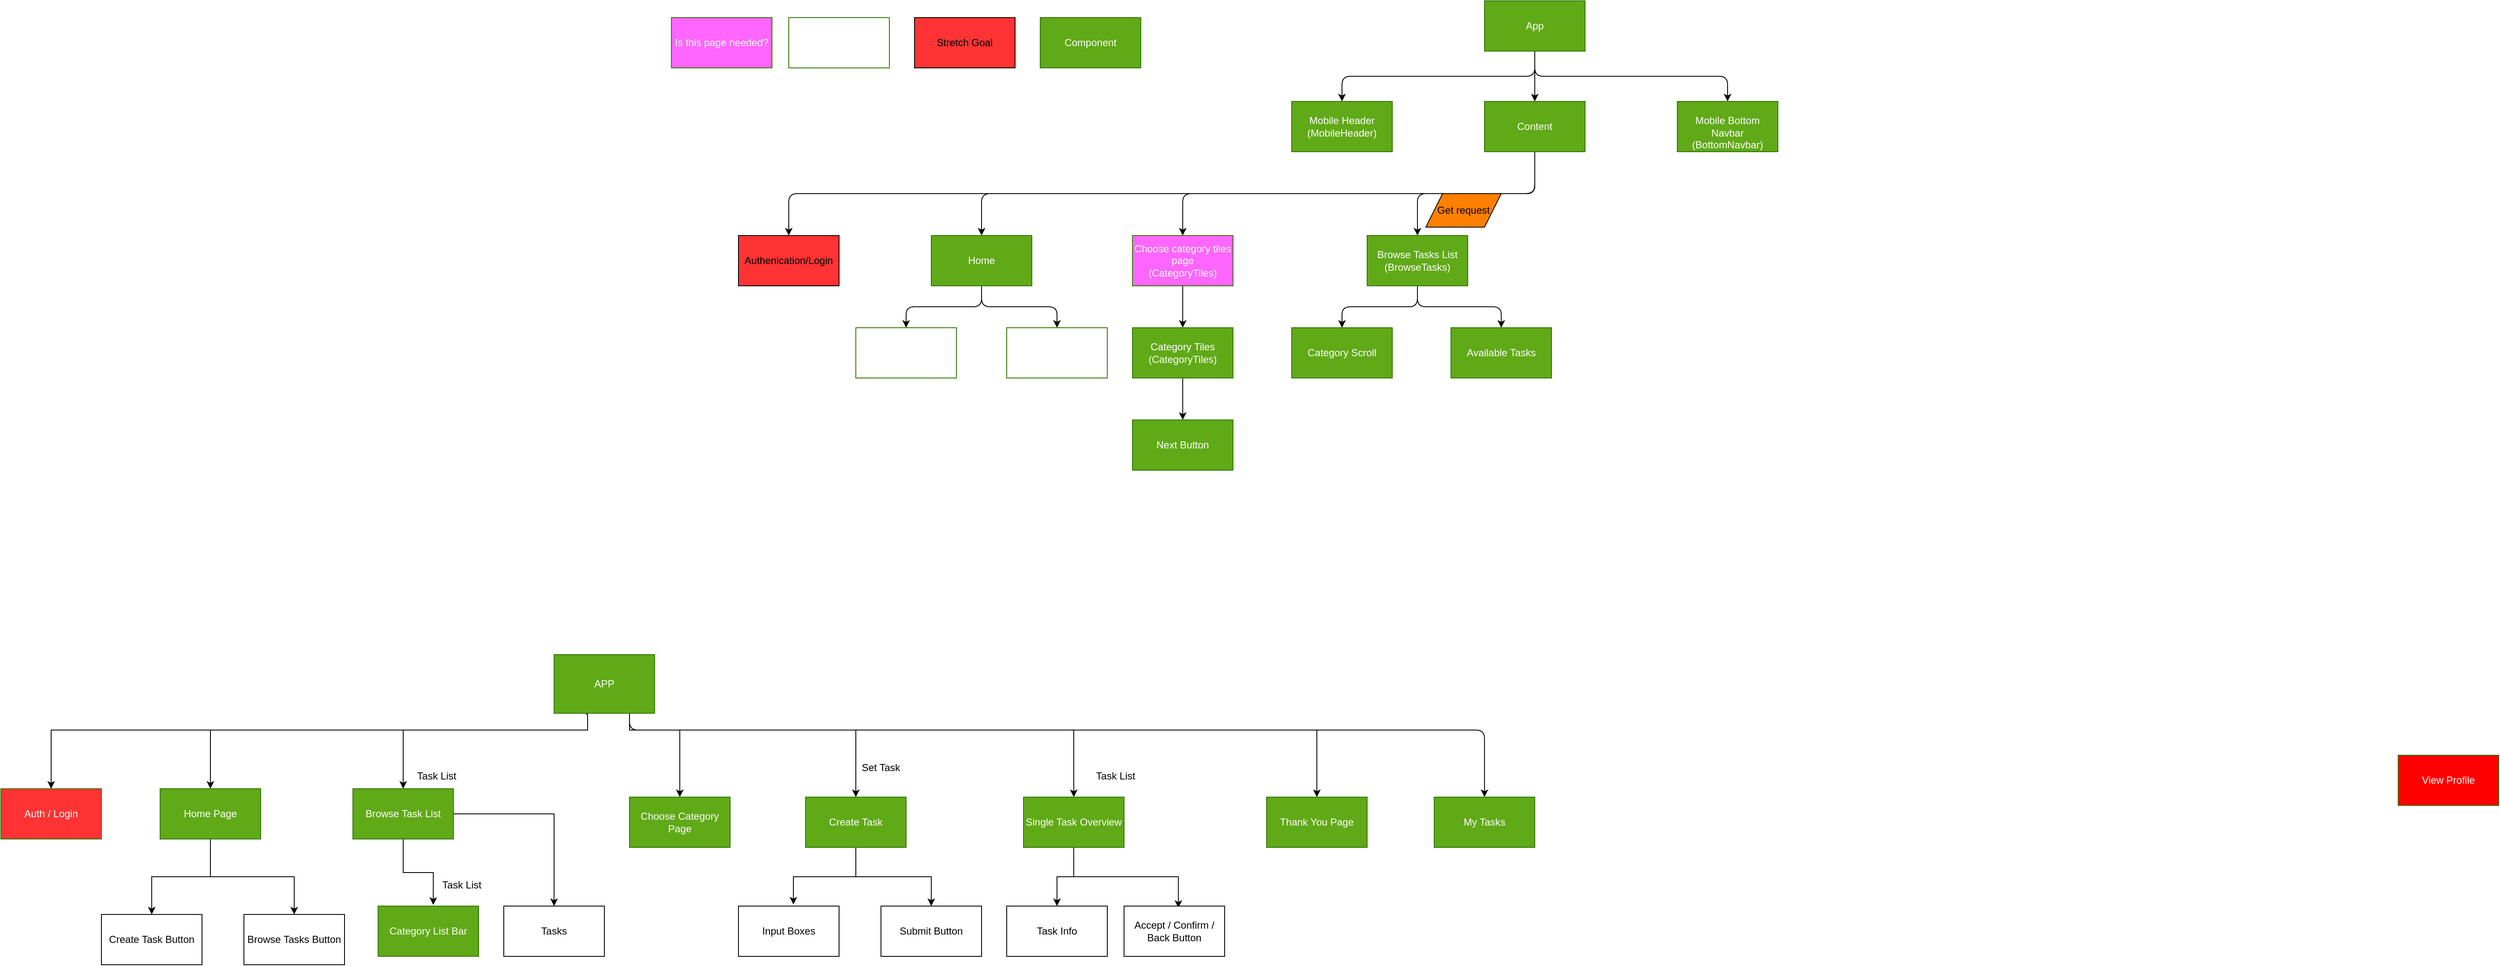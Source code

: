 <mxfile>
    <diagram id="rWSGf-dNv_oNmWu9gTjf" name="Page-1">
        <mxGraphModel dx="2726" dy="1765" grid="1" gridSize="10" guides="1" tooltips="1" connect="1" arrows="1" fold="1" page="1" pageScale="1" pageWidth="827" pageHeight="1169" math="0" shadow="0">
            <root>
                <mxCell id="0"/>
                <mxCell id="1" parent="0"/>
                <mxCell id="2" style="edgeStyle=orthogonalEdgeStyle;rounded=0;orthogonalLoop=1;jettySize=auto;html=1;entryX=0.5;entryY=0;entryDx=0;entryDy=0;exitX=0.322;exitY=1.027;exitDx=0;exitDy=0;exitPerimeter=0;" parent="1" source="9" target="12" edge="1">
                    <mxGeometry relative="1" as="geometry">
                        <mxPoint x="-780" y="710" as="targetPoint"/>
                        <Array as="points">
                            <mxPoint x="-691" y="622"/>
                            <mxPoint x="-690" y="650"/>
                            <mxPoint x="-1140" y="650"/>
                        </Array>
                    </mxGeometry>
                </mxCell>
                <mxCell id="3" value="" style="edgeStyle=orthogonalEdgeStyle;rounded=0;orthogonalLoop=1;jettySize=auto;html=1;" parent="1" source="9" target="17" edge="1">
                    <mxGeometry relative="1" as="geometry">
                        <Array as="points">
                            <mxPoint x="-690" y="650"/>
                            <mxPoint x="-910" y="650"/>
                        </Array>
                    </mxGeometry>
                </mxCell>
                <mxCell id="4" style="edgeStyle=orthogonalEdgeStyle;rounded=0;orthogonalLoop=1;jettySize=auto;html=1;" parent="1" source="9" target="20" edge="1">
                    <mxGeometry relative="1" as="geometry">
                        <Array as="points">
                            <mxPoint x="-640" y="650"/>
                            <mxPoint x="-370" y="650"/>
                        </Array>
                    </mxGeometry>
                </mxCell>
                <mxCell id="5" style="edgeStyle=orthogonalEdgeStyle;rounded=0;orthogonalLoop=1;jettySize=auto;html=1;entryX=0.5;entryY=0;entryDx=0;entryDy=0;" parent="1" source="9" target="28" edge="1">
                    <mxGeometry relative="1" as="geometry">
                        <Array as="points">
                            <mxPoint x="-640" y="650"/>
                            <mxPoint x="-110" y="650"/>
                        </Array>
                    </mxGeometry>
                </mxCell>
                <mxCell id="6" style="edgeStyle=orthogonalEdgeStyle;rounded=0;orthogonalLoop=1;jettySize=auto;html=1;" parent="1" source="9" target="34" edge="1">
                    <mxGeometry relative="1" as="geometry">
                        <Array as="points">
                            <mxPoint x="-640" y="650"/>
                            <mxPoint x="180" y="650"/>
                        </Array>
                    </mxGeometry>
                </mxCell>
                <mxCell id="7" style="edgeStyle=orthogonalEdgeStyle;rounded=0;orthogonalLoop=1;jettySize=auto;html=1;entryX=0.5;entryY=0;entryDx=0;entryDy=0;" parent="1" source="9" target="35" edge="1">
                    <mxGeometry relative="1" as="geometry">
                        <Array as="points">
                            <mxPoint x="-690" y="650"/>
                            <mxPoint x="-1330" y="650"/>
                        </Array>
                    </mxGeometry>
                </mxCell>
                <mxCell id="8" style="edgeStyle=orthogonalEdgeStyle;rounded=0;orthogonalLoop=1;jettySize=auto;html=1;" parent="1" source="9" target="36" edge="1">
                    <mxGeometry relative="1" as="geometry">
                        <Array as="points">
                            <mxPoint x="-640" y="650"/>
                            <mxPoint x="-580" y="650"/>
                        </Array>
                    </mxGeometry>
                </mxCell>
                <mxCell id="52" style="edgeStyle=orthogonalEdgeStyle;html=1;exitX=0.75;exitY=1;exitDx=0;exitDy=0;entryX=0.5;entryY=0;entryDx=0;entryDy=0;" edge="1" parent="1" source="9" target="39">
                    <mxGeometry relative="1" as="geometry">
                        <Array as="points">
                            <mxPoint x="-640" y="650"/>
                            <mxPoint x="380" y="650"/>
                        </Array>
                    </mxGeometry>
                </mxCell>
                <mxCell id="9" value="APP" style="rounded=0;whiteSpace=wrap;html=1;fillColor=#60a917;fontColor=#ffffff;strokeColor=#2D7600;" parent="1" vertex="1">
                    <mxGeometry x="-730" y="560" width="120" height="70" as="geometry"/>
                </mxCell>
                <mxCell id="10" style="edgeStyle=orthogonalEdgeStyle;rounded=0;orthogonalLoop=1;jettySize=auto;html=1;" parent="1" source="12" target="13" edge="1">
                    <mxGeometry relative="1" as="geometry"/>
                </mxCell>
                <mxCell id="11" style="edgeStyle=orthogonalEdgeStyle;rounded=0;orthogonalLoop=1;jettySize=auto;html=1;" parent="1" source="12" target="14" edge="1">
                    <mxGeometry relative="1" as="geometry"/>
                </mxCell>
                <mxCell id="12" value="Home Page" style="rounded=0;whiteSpace=wrap;html=1;fillColor=#60a917;fontColor=#ffffff;strokeColor=#2D7600;" parent="1" vertex="1">
                    <mxGeometry x="-1200" y="720" width="120" height="60" as="geometry"/>
                </mxCell>
                <mxCell id="13" value="Create Task Button" style="rounded=0;whiteSpace=wrap;html=1;" parent="1" vertex="1">
                    <mxGeometry x="-1270" y="870" width="120" height="60" as="geometry"/>
                </mxCell>
                <mxCell id="14" value="Browse Tasks Button" style="rounded=0;whiteSpace=wrap;html=1;" parent="1" vertex="1">
                    <mxGeometry x="-1100" y="870" width="120" height="60" as="geometry"/>
                </mxCell>
                <mxCell id="15" style="edgeStyle=orthogonalEdgeStyle;rounded=0;orthogonalLoop=1;jettySize=auto;html=1;entryX=0.5;entryY=0;entryDx=0;entryDy=0;" parent="1" source="17" target="21" edge="1">
                    <mxGeometry relative="1" as="geometry"/>
                </mxCell>
                <mxCell id="16" style="edgeStyle=orthogonalEdgeStyle;rounded=0;orthogonalLoop=1;jettySize=auto;html=1;entryX=0.549;entryY=-0.023;entryDx=0;entryDy=0;entryPerimeter=0;" parent="1" source="17" target="24" edge="1">
                    <mxGeometry relative="1" as="geometry"/>
                </mxCell>
                <mxCell id="17" value="Browse Task List" style="rounded=0;whiteSpace=wrap;html=1;fillColor=#60a917;fontColor=#ffffff;strokeColor=#2D7600;" parent="1" vertex="1">
                    <mxGeometry x="-970" y="720" width="120" height="60" as="geometry"/>
                </mxCell>
                <mxCell id="18" style="edgeStyle=orthogonalEdgeStyle;rounded=0;orthogonalLoop=1;jettySize=auto;html=1;entryX=0.5;entryY=0;entryDx=0;entryDy=0;" parent="1" source="20" target="31" edge="1">
                    <mxGeometry relative="1" as="geometry"/>
                </mxCell>
                <mxCell id="19" style="edgeStyle=orthogonalEdgeStyle;rounded=0;orthogonalLoop=1;jettySize=auto;html=1;entryX=0.546;entryY=-0.031;entryDx=0;entryDy=0;entryPerimeter=0;" parent="1" source="20" target="32" edge="1">
                    <mxGeometry relative="1" as="geometry"/>
                </mxCell>
                <mxCell id="20" value="Create Task" style="rounded=0;whiteSpace=wrap;html=1;fillColor=#60a917;fontColor=#ffffff;strokeColor=#2D7600;" parent="1" vertex="1">
                    <mxGeometry x="-430" y="730" width="120" height="60" as="geometry"/>
                </mxCell>
                <mxCell id="21" value="Tasks" style="rounded=0;whiteSpace=wrap;html=1;" parent="1" vertex="1">
                    <mxGeometry x="-790" y="860" width="120" height="60" as="geometry"/>
                </mxCell>
                <mxCell id="22" value="Task List" style="text;html=1;strokeColor=none;fillColor=none;align=center;verticalAlign=middle;whiteSpace=wrap;rounded=0;" parent="1" vertex="1">
                    <mxGeometry x="-900" y="690" width="60" height="30" as="geometry"/>
                </mxCell>
                <mxCell id="23" value="Set Task" style="text;html=1;strokeColor=none;fillColor=none;align=center;verticalAlign=middle;whiteSpace=wrap;rounded=0;" parent="1" vertex="1">
                    <mxGeometry x="-370" y="680" width="60" height="30" as="geometry"/>
                </mxCell>
                <mxCell id="24" value="Category List Bar" style="rounded=0;whiteSpace=wrap;html=1;fillColor=#60a917;fontColor=#ffffff;strokeColor=#2D7600;" parent="1" vertex="1">
                    <mxGeometry x="-940" y="860" width="120" height="60" as="geometry"/>
                </mxCell>
                <mxCell id="25" value="Task List" style="text;html=1;strokeColor=none;fillColor=none;align=center;verticalAlign=middle;whiteSpace=wrap;rounded=0;" parent="1" vertex="1">
                    <mxGeometry x="-870" y="820" width="60" height="30" as="geometry"/>
                </mxCell>
                <mxCell id="26" style="edgeStyle=orthogonalEdgeStyle;rounded=0;orthogonalLoop=1;jettySize=auto;html=1;entryX=0.5;entryY=0;entryDx=0;entryDy=0;" parent="1" source="28" target="29" edge="1">
                    <mxGeometry relative="1" as="geometry"/>
                </mxCell>
                <mxCell id="27" style="edgeStyle=orthogonalEdgeStyle;rounded=0;orthogonalLoop=1;jettySize=auto;html=1;entryX=0.54;entryY=0.036;entryDx=0;entryDy=0;entryPerimeter=0;" parent="1" source="28" target="30" edge="1">
                    <mxGeometry relative="1" as="geometry"/>
                </mxCell>
                <mxCell id="28" value="Single Task Overview" style="rounded=0;whiteSpace=wrap;html=1;fillColor=#60a917;fontColor=#ffffff;strokeColor=#2D7600;" parent="1" vertex="1">
                    <mxGeometry x="-170" y="730" width="120" height="60" as="geometry"/>
                </mxCell>
                <mxCell id="29" value="Task Info" style="rounded=0;whiteSpace=wrap;html=1;" parent="1" vertex="1">
                    <mxGeometry x="-190" y="860" width="120" height="60" as="geometry"/>
                </mxCell>
                <mxCell id="30" value="Accept / Confirm / Back Button" style="rounded=0;whiteSpace=wrap;html=1;" parent="1" vertex="1">
                    <mxGeometry x="-50" y="860" width="120" height="60" as="geometry"/>
                </mxCell>
                <mxCell id="31" value="Submit Button" style="rounded=0;whiteSpace=wrap;html=1;" parent="1" vertex="1">
                    <mxGeometry x="-340" y="860" width="120" height="60" as="geometry"/>
                </mxCell>
                <mxCell id="32" value="Input Boxes" style="rounded=0;whiteSpace=wrap;html=1;" parent="1" vertex="1">
                    <mxGeometry x="-510" y="860" width="120" height="60" as="geometry"/>
                </mxCell>
                <mxCell id="33" value="Task List" style="text;html=1;strokeColor=none;fillColor=none;align=center;verticalAlign=middle;whiteSpace=wrap;rounded=0;" parent="1" vertex="1">
                    <mxGeometry x="-90" y="690" width="60" height="30" as="geometry"/>
                </mxCell>
                <mxCell id="34" value="Thank You Page" style="rounded=0;whiteSpace=wrap;html=1;fillColor=#60a917;fontColor=#ffffff;strokeColor=#2D7600;" parent="1" vertex="1">
                    <mxGeometry x="120" y="730" width="120" height="60" as="geometry"/>
                </mxCell>
                <mxCell id="35" value="Auth / Login" style="rounded=0;whiteSpace=wrap;html=1;fillColor=#FF3333;fontColor=#ffffff;strokeColor=#2D7600;" parent="1" vertex="1">
                    <mxGeometry x="-1390" y="720" width="120" height="60" as="geometry"/>
                </mxCell>
                <mxCell id="36" value="Choose Category Page" style="rounded=0;whiteSpace=wrap;html=1;fillColor=#60a917;fontColor=#ffffff;strokeColor=#2D7600;" parent="1" vertex="1">
                    <mxGeometry x="-640" y="730" width="120" height="60" as="geometry"/>
                </mxCell>
                <mxCell id="39" value="My Tasks" style="rounded=0;whiteSpace=wrap;html=1;fillColor=#60a917;fontColor=#ffffff;strokeColor=#2D7600;" vertex="1" parent="1">
                    <mxGeometry x="320" y="730" width="120" height="60" as="geometry"/>
                </mxCell>
                <mxCell id="40" value="View Profile" style="rounded=0;whiteSpace=wrap;html=1;fillColor=#FF0000;fontColor=#ffffff;strokeColor=#2D7600;" vertex="1" parent="1">
                    <mxGeometry x="1470" y="680" width="120" height="60" as="geometry"/>
                </mxCell>
                <mxCell id="57" value="Stretch Goal" style="rounded=0;whiteSpace=wrap;html=1;fillColor=#FF3333;" vertex="1" parent="1">
                    <mxGeometry x="-300" y="-200" width="120" height="60" as="geometry"/>
                </mxCell>
                <mxCell id="69" style="edgeStyle=orthogonalEdgeStyle;html=1;entryX=0.5;entryY=0;entryDx=0;entryDy=0;" edge="1" parent="1" source="62" target="64">
                    <mxGeometry relative="1" as="geometry"/>
                </mxCell>
                <mxCell id="72" style="edgeStyle=orthogonalEdgeStyle;html=1;exitX=0.5;exitY=1;exitDx=0;exitDy=0;entryX=0.5;entryY=0;entryDx=0;entryDy=0;" edge="1" parent="1" source="62" target="67">
                    <mxGeometry relative="1" as="geometry"/>
                </mxCell>
                <mxCell id="73" style="edgeStyle=orthogonalEdgeStyle;html=1;exitX=0.5;exitY=1;exitDx=0;exitDy=0;entryX=0.5;entryY=0;entryDx=0;entryDy=0;" edge="1" parent="1" source="62" target="68">
                    <mxGeometry relative="1" as="geometry"/>
                </mxCell>
                <mxCell id="62" value="App" style="rounded=0;whiteSpace=wrap;html=1;fillColor=#60a917;fontColor=#ffffff;strokeColor=#2D7600;" vertex="1" parent="1">
                    <mxGeometry x="380" y="-220" width="120" height="60" as="geometry"/>
                </mxCell>
                <mxCell id="75" style="edgeStyle=orthogonalEdgeStyle;html=1;exitX=0.5;exitY=1;exitDx=0;exitDy=0;entryX=0.5;entryY=0;entryDx=0;entryDy=0;" edge="1" parent="1" source="64" target="74">
                    <mxGeometry relative="1" as="geometry"/>
                </mxCell>
                <mxCell id="80" style="edgeStyle=orthogonalEdgeStyle;html=1;exitX=0.5;exitY=1;exitDx=0;exitDy=0;entryX=0.5;entryY=0;entryDx=0;entryDy=0;" edge="1" parent="1" source="64" target="79">
                    <mxGeometry relative="1" as="geometry"/>
                </mxCell>
                <mxCell id="81" style="edgeStyle=orthogonalEdgeStyle;html=1;exitX=0.5;exitY=1;exitDx=0;exitDy=0;" edge="1" parent="1" source="64" target="76">
                    <mxGeometry relative="1" as="geometry"/>
                </mxCell>
                <mxCell id="91" style="edgeStyle=orthogonalEdgeStyle;html=1;exitX=0.5;exitY=1;exitDx=0;exitDy=0;" edge="1" parent="1" source="64" target="89">
                    <mxGeometry relative="1" as="geometry"/>
                </mxCell>
                <mxCell id="64" value="Content" style="rounded=0;whiteSpace=wrap;html=1;fillColor=#60a917;fontColor=#ffffff;strokeColor=#2D7600;" vertex="1" parent="1">
                    <mxGeometry x="380" y="-100" width="120" height="60" as="geometry"/>
                </mxCell>
                <mxCell id="66" value="Component" style="rounded=0;whiteSpace=wrap;html=1;fillColor=#60a917;fontColor=#ffffff;strokeColor=#2D7600;" vertex="1" parent="1">
                    <mxGeometry x="-150" y="-200" width="120" height="60" as="geometry"/>
                </mxCell>
                <mxCell id="67" value="Mobile Header&lt;br&gt;(MobileHeader)" style="rounded=0;whiteSpace=wrap;html=1;fillColor=#60a917;fontColor=#ffffff;strokeColor=#2D7600;" vertex="1" parent="1">
                    <mxGeometry x="150" y="-100" width="120" height="60" as="geometry"/>
                </mxCell>
                <mxCell id="68" value="&lt;br&gt;Mobile Bottom Navbar&lt;br&gt;(BottomNavbar)" style="rounded=0;whiteSpace=wrap;html=1;fillColor=#60a917;fontColor=#ffffff;strokeColor=#2D7600;" vertex="1" parent="1">
                    <mxGeometry x="610" y="-100" width="120" height="60" as="geometry"/>
                </mxCell>
                <mxCell id="87" style="edgeStyle=orthogonalEdgeStyle;html=1;exitX=0.5;exitY=1;exitDx=0;exitDy=0;entryX=0.5;entryY=0;entryDx=0;entryDy=0;" edge="1" parent="1" source="74" target="84">
                    <mxGeometry relative="1" as="geometry"/>
                </mxCell>
                <mxCell id="88" style="edgeStyle=orthogonalEdgeStyle;html=1;exitX=0.5;exitY=1;exitDx=0;exitDy=0;entryX=0.5;entryY=0;entryDx=0;entryDy=0;" edge="1" parent="1" source="74" target="85">
                    <mxGeometry relative="1" as="geometry"/>
                </mxCell>
                <mxCell id="74" value="Home" style="rounded=0;whiteSpace=wrap;html=1;fillColor=#60a917;fontColor=#ffffff;strokeColor=#2D7600;" vertex="1" parent="1">
                    <mxGeometry x="-280" y="60" width="120" height="60" as="geometry"/>
                </mxCell>
                <mxCell id="82" style="edgeStyle=orthogonalEdgeStyle;html=1;exitX=0.5;exitY=1;exitDx=0;exitDy=0;entryX=0.5;entryY=0;entryDx=0;entryDy=0;" edge="1" parent="1" source="76" target="77">
                    <mxGeometry relative="1" as="geometry"/>
                </mxCell>
                <mxCell id="76" value="Choose category tiles page&lt;br&gt;(CategoryTiles)" style="rounded=0;whiteSpace=wrap;html=1;fillColor=#FF66FF;fontColor=#ffffff;strokeColor=#2D7600;" vertex="1" parent="1">
                    <mxGeometry x="-40" y="60" width="120" height="60" as="geometry"/>
                </mxCell>
                <mxCell id="83" style="edgeStyle=orthogonalEdgeStyle;html=1;exitX=0.5;exitY=1;exitDx=0;exitDy=0;entryX=0.5;entryY=0;entryDx=0;entryDy=0;" edge="1" parent="1" source="77" target="78">
                    <mxGeometry relative="1" as="geometry"/>
                </mxCell>
                <mxCell id="77" value="Category Tiles&lt;br&gt;(CategoryTiles)" style="rounded=0;whiteSpace=wrap;html=1;fillColor=#60a917;fontColor=#ffffff;strokeColor=#2D7600;" vertex="1" parent="1">
                    <mxGeometry x="-40" y="170" width="120" height="60" as="geometry"/>
                </mxCell>
                <mxCell id="78" value="Next Button" style="rounded=0;whiteSpace=wrap;html=1;fillColor=#60a917;fontColor=#ffffff;strokeColor=#2D7600;" vertex="1" parent="1">
                    <mxGeometry x="-40" y="280" width="120" height="60" as="geometry"/>
                </mxCell>
                <mxCell id="79" value="Authenication/Login" style="rounded=0;whiteSpace=wrap;html=1;fillColor=#FF3333;" vertex="1" parent="1">
                    <mxGeometry x="-510" y="60" width="120" height="60" as="geometry"/>
                </mxCell>
                <mxCell id="84" value="Post" style="rounded=0;whiteSpace=wrap;html=1;fillColor=none;fontColor=#ffffff;strokeColor=#2D7600;" vertex="1" parent="1">
                    <mxGeometry x="-370" y="170" width="120" height="60" as="geometry"/>
                </mxCell>
                <mxCell id="85" value="Volunteer" style="rounded=0;whiteSpace=wrap;html=1;fillColor=none;fontColor=#ffffff;strokeColor=#2D7600;" vertex="1" parent="1">
                    <mxGeometry x="-190" y="170" width="120" height="60" as="geometry"/>
                </mxCell>
                <mxCell id="86" value="Used only once" style="rounded=0;whiteSpace=wrap;html=1;fillColor=none;fontColor=#ffffff;strokeColor=#2D7600;" vertex="1" parent="1">
                    <mxGeometry x="-450" y="-200" width="120" height="60" as="geometry"/>
                </mxCell>
                <mxCell id="94" style="edgeStyle=orthogonalEdgeStyle;html=1;" edge="1" parent="1" source="89" target="92">
                    <mxGeometry relative="1" as="geometry"/>
                </mxCell>
                <mxCell id="95" style="edgeStyle=orthogonalEdgeStyle;html=1;entryX=0.5;entryY=0;entryDx=0;entryDy=0;" edge="1" parent="1" source="89" target="93">
                    <mxGeometry relative="1" as="geometry"/>
                </mxCell>
                <mxCell id="89" value="Browse Tasks List&lt;br&gt;(BrowseTasks)" style="rounded=0;whiteSpace=wrap;html=1;fillColor=#60a917;fontColor=#ffffff;strokeColor=#2D7600;" vertex="1" parent="1">
                    <mxGeometry x="240" y="60" width="120" height="60" as="geometry"/>
                </mxCell>
                <mxCell id="90" value="Is this page needed?" style="rounded=0;whiteSpace=wrap;html=1;fillColor=#FF66FF;fontColor=#ffffff;strokeColor=#2D7600;" vertex="1" parent="1">
                    <mxGeometry x="-590" y="-200" width="120" height="60" as="geometry"/>
                </mxCell>
                <mxCell id="92" value="Category Scroll" style="rounded=0;whiteSpace=wrap;html=1;fillColor=#60a917;fontColor=#ffffff;strokeColor=#2D7600;" vertex="1" parent="1">
                    <mxGeometry x="150" y="170" width="120" height="60" as="geometry"/>
                </mxCell>
                <mxCell id="93" value="Available Tasks" style="rounded=0;whiteSpace=wrap;html=1;fillColor=#60a917;fontColor=#ffffff;strokeColor=#2D7600;" vertex="1" parent="1">
                    <mxGeometry x="340" y="170" width="120" height="60" as="geometry"/>
                </mxCell>
                <mxCell id="96" value="Get request" style="shape=parallelogram;perimeter=parallelogramPerimeter;whiteSpace=wrap;html=1;fixedSize=1;fillColor=#FF8000;strokeColor=#000000;" vertex="1" parent="1">
                    <mxGeometry x="310" y="10" width="90" height="40" as="geometry"/>
                </mxCell>
            </root>
        </mxGraphModel>
    </diagram>
</mxfile>